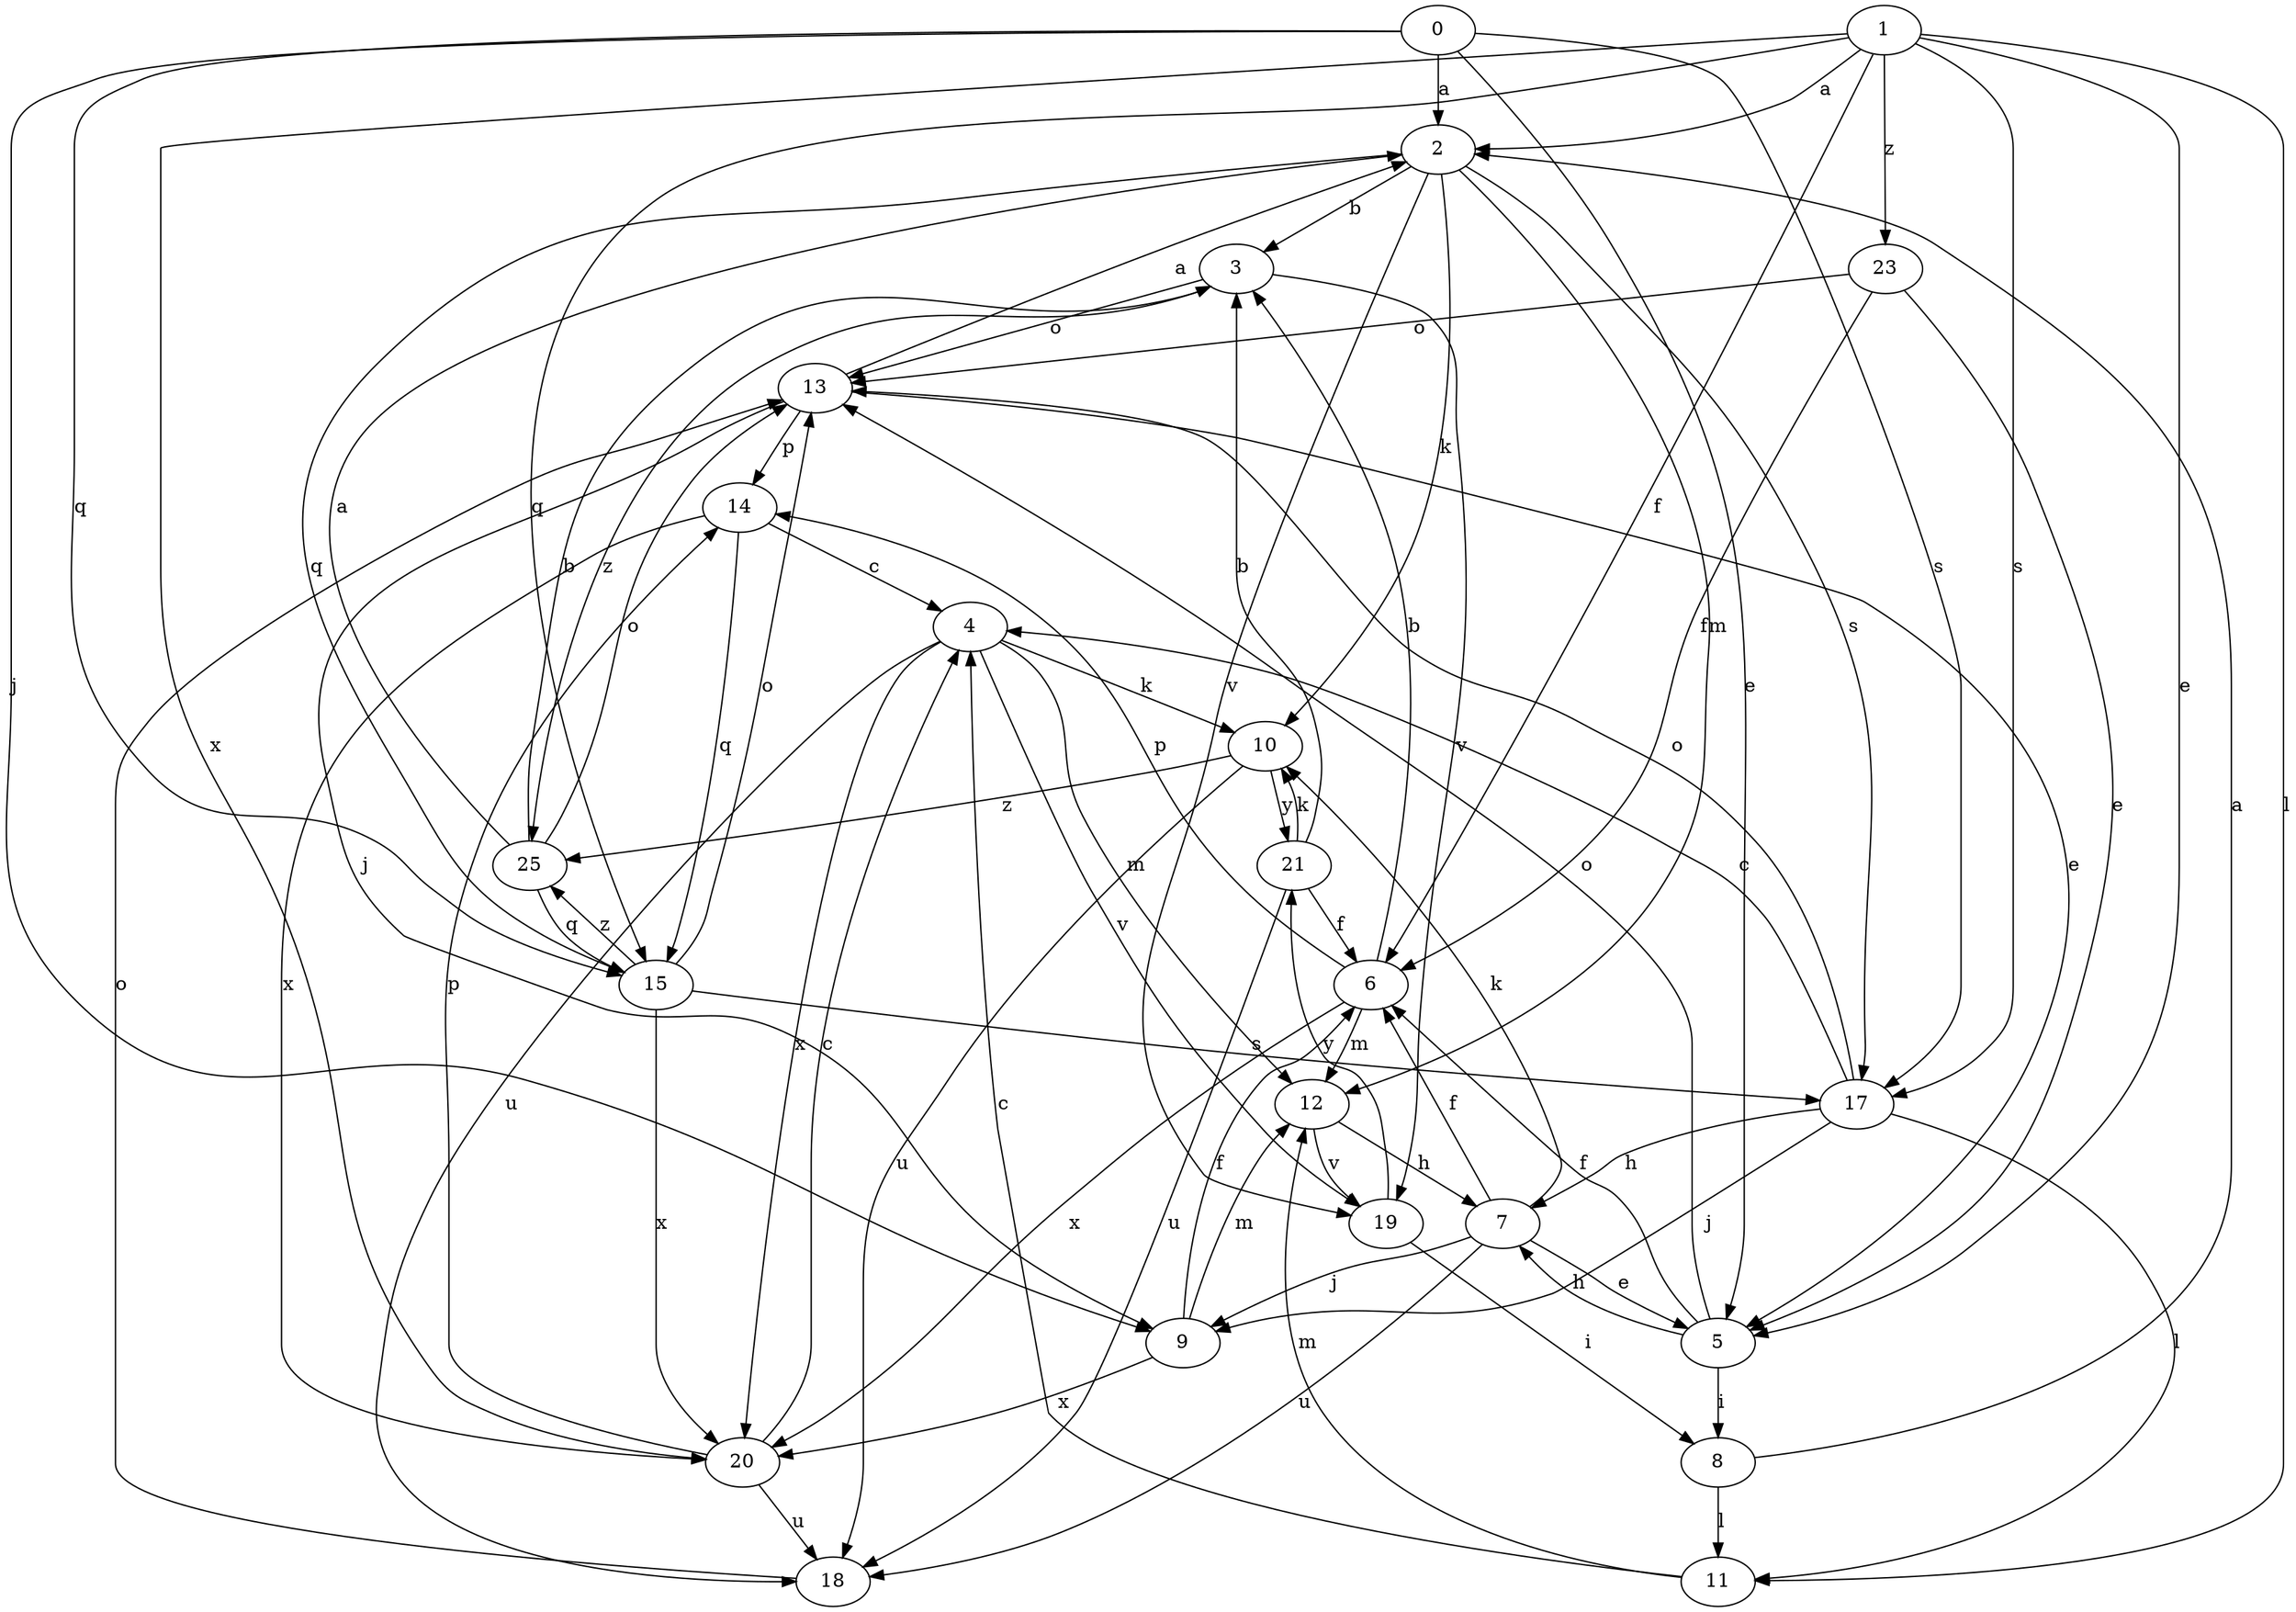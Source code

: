 strict digraph  {
1;
2;
3;
4;
5;
6;
7;
8;
9;
10;
11;
12;
13;
0;
14;
15;
17;
18;
19;
20;
21;
23;
25;
1 -> 2  [label=a];
1 -> 5  [label=e];
1 -> 6  [label=f];
1 -> 11  [label=l];
1 -> 15  [label=q];
1 -> 17  [label=s];
1 -> 20  [label=x];
1 -> 23  [label=z];
2 -> 3  [label=b];
2 -> 10  [label=k];
2 -> 12  [label=m];
2 -> 15  [label=q];
2 -> 17  [label=s];
2 -> 19  [label=v];
3 -> 13  [label=o];
3 -> 19  [label=v];
3 -> 25  [label=z];
4 -> 10  [label=k];
4 -> 12  [label=m];
4 -> 18  [label=u];
4 -> 19  [label=v];
4 -> 20  [label=x];
5 -> 6  [label=f];
5 -> 7  [label=h];
5 -> 8  [label=i];
5 -> 13  [label=o];
6 -> 3  [label=b];
6 -> 12  [label=m];
6 -> 14  [label=p];
6 -> 20  [label=x];
7 -> 5  [label=e];
7 -> 6  [label=f];
7 -> 9  [label=j];
7 -> 10  [label=k];
7 -> 18  [label=u];
8 -> 2  [label=a];
8 -> 11  [label=l];
9 -> 6  [label=f];
9 -> 12  [label=m];
9 -> 20  [label=x];
10 -> 18  [label=u];
10 -> 21  [label=y];
10 -> 25  [label=z];
11 -> 4  [label=c];
11 -> 12  [label=m];
12 -> 7  [label=h];
12 -> 19  [label=v];
13 -> 2  [label=a];
13 -> 5  [label=e];
13 -> 9  [label=j];
13 -> 14  [label=p];
0 -> 2  [label=a];
0 -> 5  [label=e];
0 -> 9  [label=j];
0 -> 15  [label=q];
0 -> 17  [label=s];
14 -> 4  [label=c];
14 -> 15  [label=q];
14 -> 20  [label=x];
15 -> 13  [label=o];
15 -> 17  [label=s];
15 -> 20  [label=x];
15 -> 25  [label=z];
17 -> 4  [label=c];
17 -> 7  [label=h];
17 -> 9  [label=j];
17 -> 11  [label=l];
17 -> 13  [label=o];
18 -> 13  [label=o];
19 -> 8  [label=i];
19 -> 21  [label=y];
20 -> 4  [label=c];
20 -> 14  [label=p];
20 -> 18  [label=u];
21 -> 3  [label=b];
21 -> 6  [label=f];
21 -> 10  [label=k];
21 -> 18  [label=u];
23 -> 5  [label=e];
23 -> 6  [label=f];
23 -> 13  [label=o];
25 -> 2  [label=a];
25 -> 3  [label=b];
25 -> 13  [label=o];
25 -> 15  [label=q];
}
